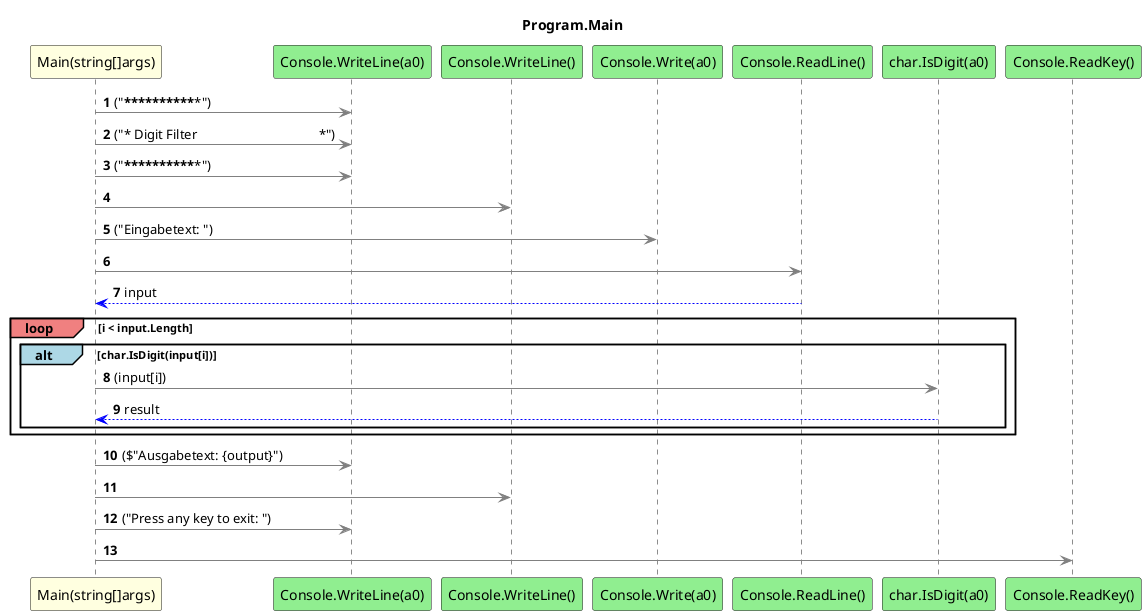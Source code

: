 @startuml Program.Main
title Program.Main
participant "Main(string[]args)" as Main_p0 #LightYellow
participant "Console.WriteLine(a0)" as Console_WriteLine_a0 #LightGreen
participant "Console.WriteLine()" as Console_WriteLine #LightGreen
participant "Console.Write(a0)" as Console_Write_a0 #LightGreen
participant "Console.ReadLine()" as Console_ReadLine #LightGreen
participant "char.IsDigit(a0)" as char_IsDigit_a0 #LightGreen
participant "Console.ReadKey()" as Console_ReadKey #LightGreen
autonumber
Main_p0 -[#grey]> Console_WriteLine_a0 : ("***************************************************")
Main_p0 -[#grey]> Console_WriteLine_a0 : ("* Digit Filter                                    *")
Main_p0 -[#grey]> Console_WriteLine_a0 : ("***************************************************")
Main_p0 -[#grey]> Console_WriteLine
Main_p0 -[#grey]> Console_Write_a0 : ("Eingabetext: ")
Main_p0 -[#grey]> Console_ReadLine
Console_ReadLine -[#blue]-> Main_p0 : input
loop#LightCoral i < input.Length
    alt#LightBlue char.IsDigit(input[i])
        Main_p0 -[#grey]> char_IsDigit_a0 : (input[i])
        char_IsDigit_a0 -[#blue]-> Main_p0 : result
    end
end
Main_p0 -[#grey]> Console_WriteLine_a0 : ($"Ausgabetext: {output}")
Main_p0 -[#grey]> Console_WriteLine
Main_p0 -[#grey]> Console_WriteLine_a0 : ("Press any key to exit: ")
Main_p0 -[#grey]> Console_ReadKey
@enduml
